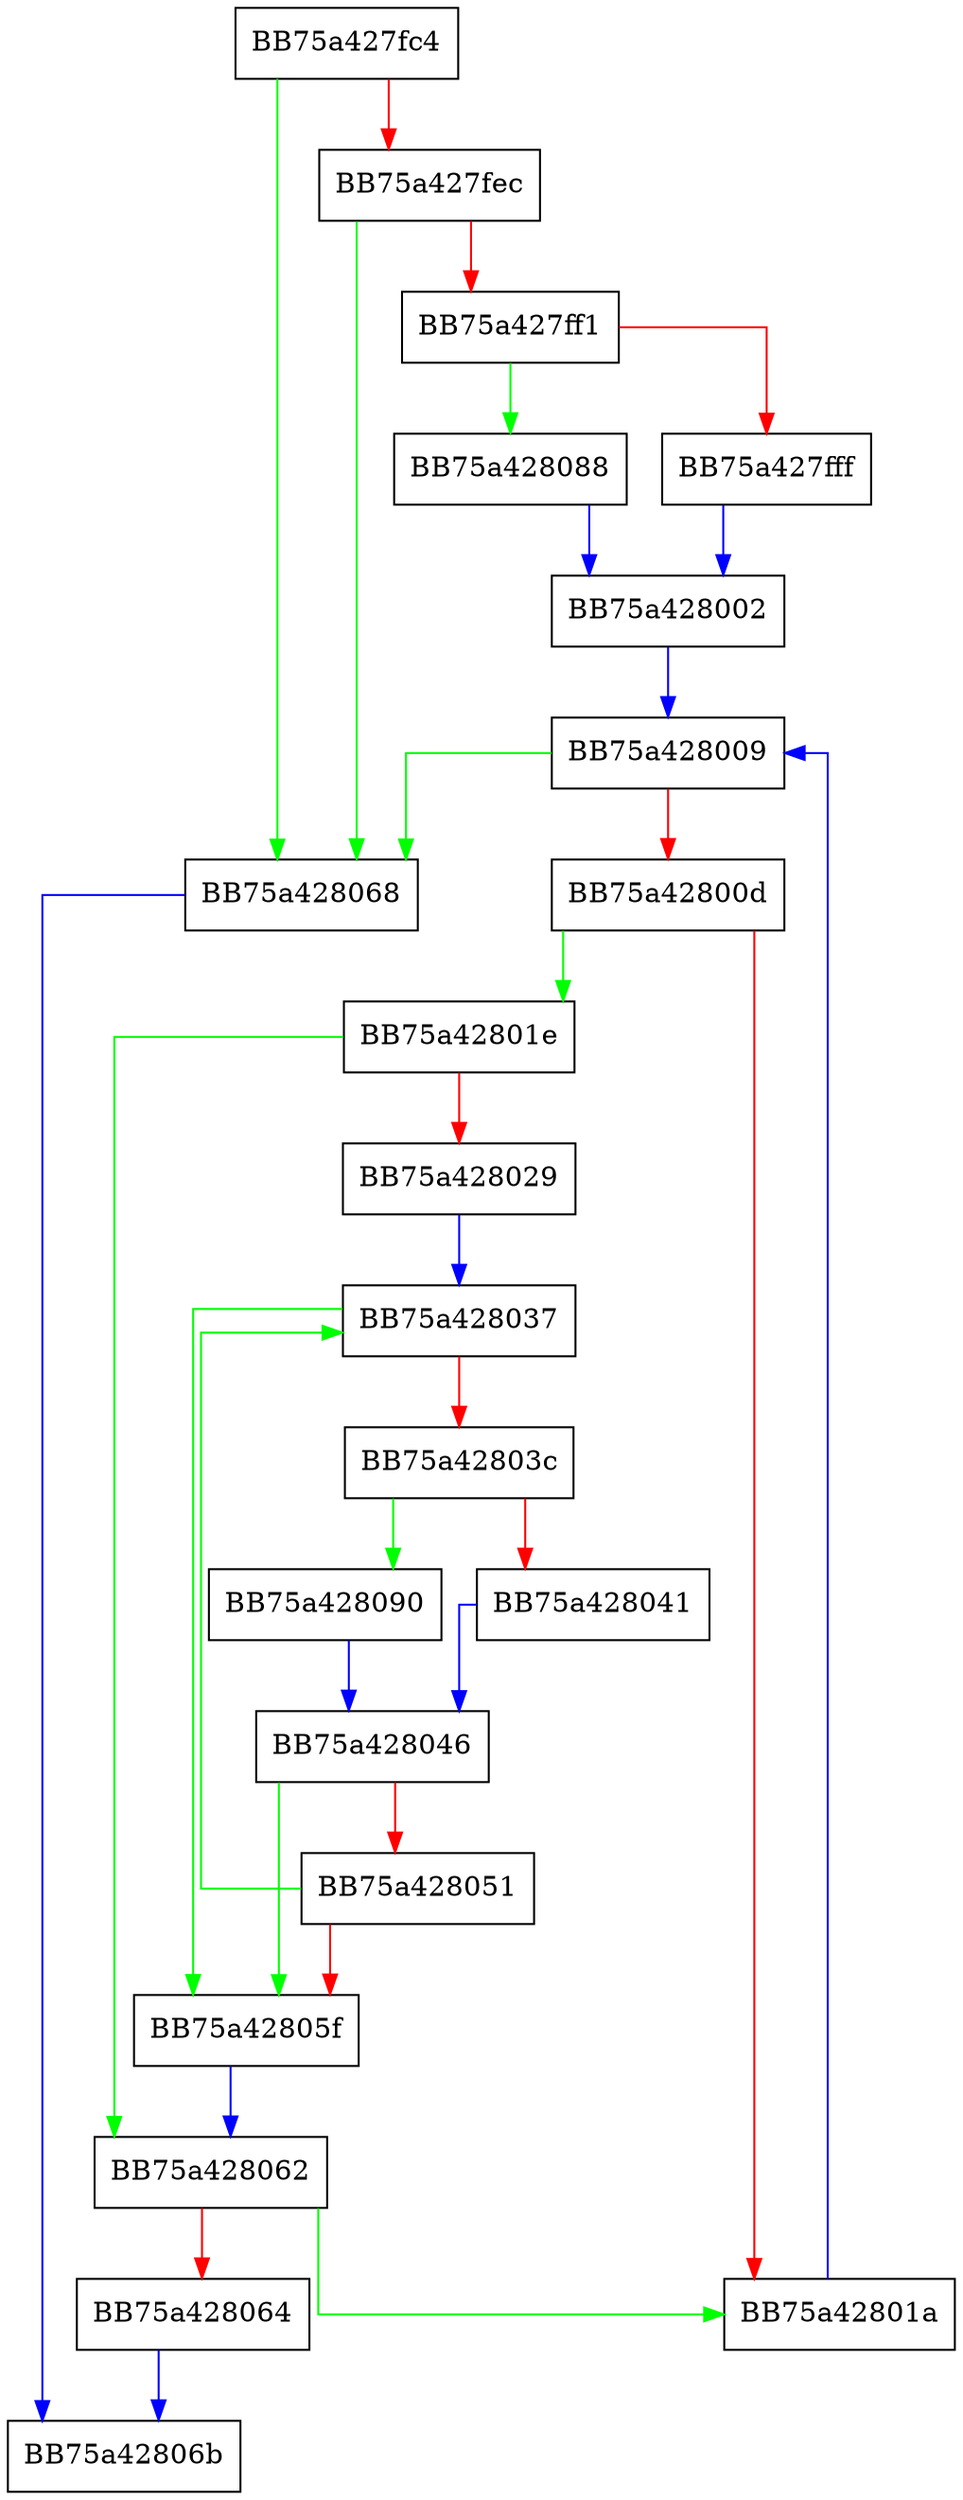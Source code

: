 digraph bitmask_search {
  node [shape="box"];
  graph [splines=ortho];
  BB75a427fc4 -> BB75a428068 [color="green"];
  BB75a427fc4 -> BB75a427fec [color="red"];
  BB75a427fec -> BB75a428068 [color="green"];
  BB75a427fec -> BB75a427ff1 [color="red"];
  BB75a427ff1 -> BB75a428088 [color="green"];
  BB75a427ff1 -> BB75a427fff [color="red"];
  BB75a427fff -> BB75a428002 [color="blue"];
  BB75a428002 -> BB75a428009 [color="blue"];
  BB75a428009 -> BB75a428068 [color="green"];
  BB75a428009 -> BB75a42800d [color="red"];
  BB75a42800d -> BB75a42801e [color="green"];
  BB75a42800d -> BB75a42801a [color="red"];
  BB75a42801a -> BB75a428009 [color="blue"];
  BB75a42801e -> BB75a428062 [color="green"];
  BB75a42801e -> BB75a428029 [color="red"];
  BB75a428029 -> BB75a428037 [color="blue"];
  BB75a428037 -> BB75a42805f [color="green"];
  BB75a428037 -> BB75a42803c [color="red"];
  BB75a42803c -> BB75a428090 [color="green"];
  BB75a42803c -> BB75a428041 [color="red"];
  BB75a428041 -> BB75a428046 [color="blue"];
  BB75a428046 -> BB75a42805f [color="green"];
  BB75a428046 -> BB75a428051 [color="red"];
  BB75a428051 -> BB75a428037 [color="green"];
  BB75a428051 -> BB75a42805f [color="red"];
  BB75a42805f -> BB75a428062 [color="blue"];
  BB75a428062 -> BB75a42801a [color="green"];
  BB75a428062 -> BB75a428064 [color="red"];
  BB75a428064 -> BB75a42806b [color="blue"];
  BB75a428068 -> BB75a42806b [color="blue"];
  BB75a428088 -> BB75a428002 [color="blue"];
  BB75a428090 -> BB75a428046 [color="blue"];
}